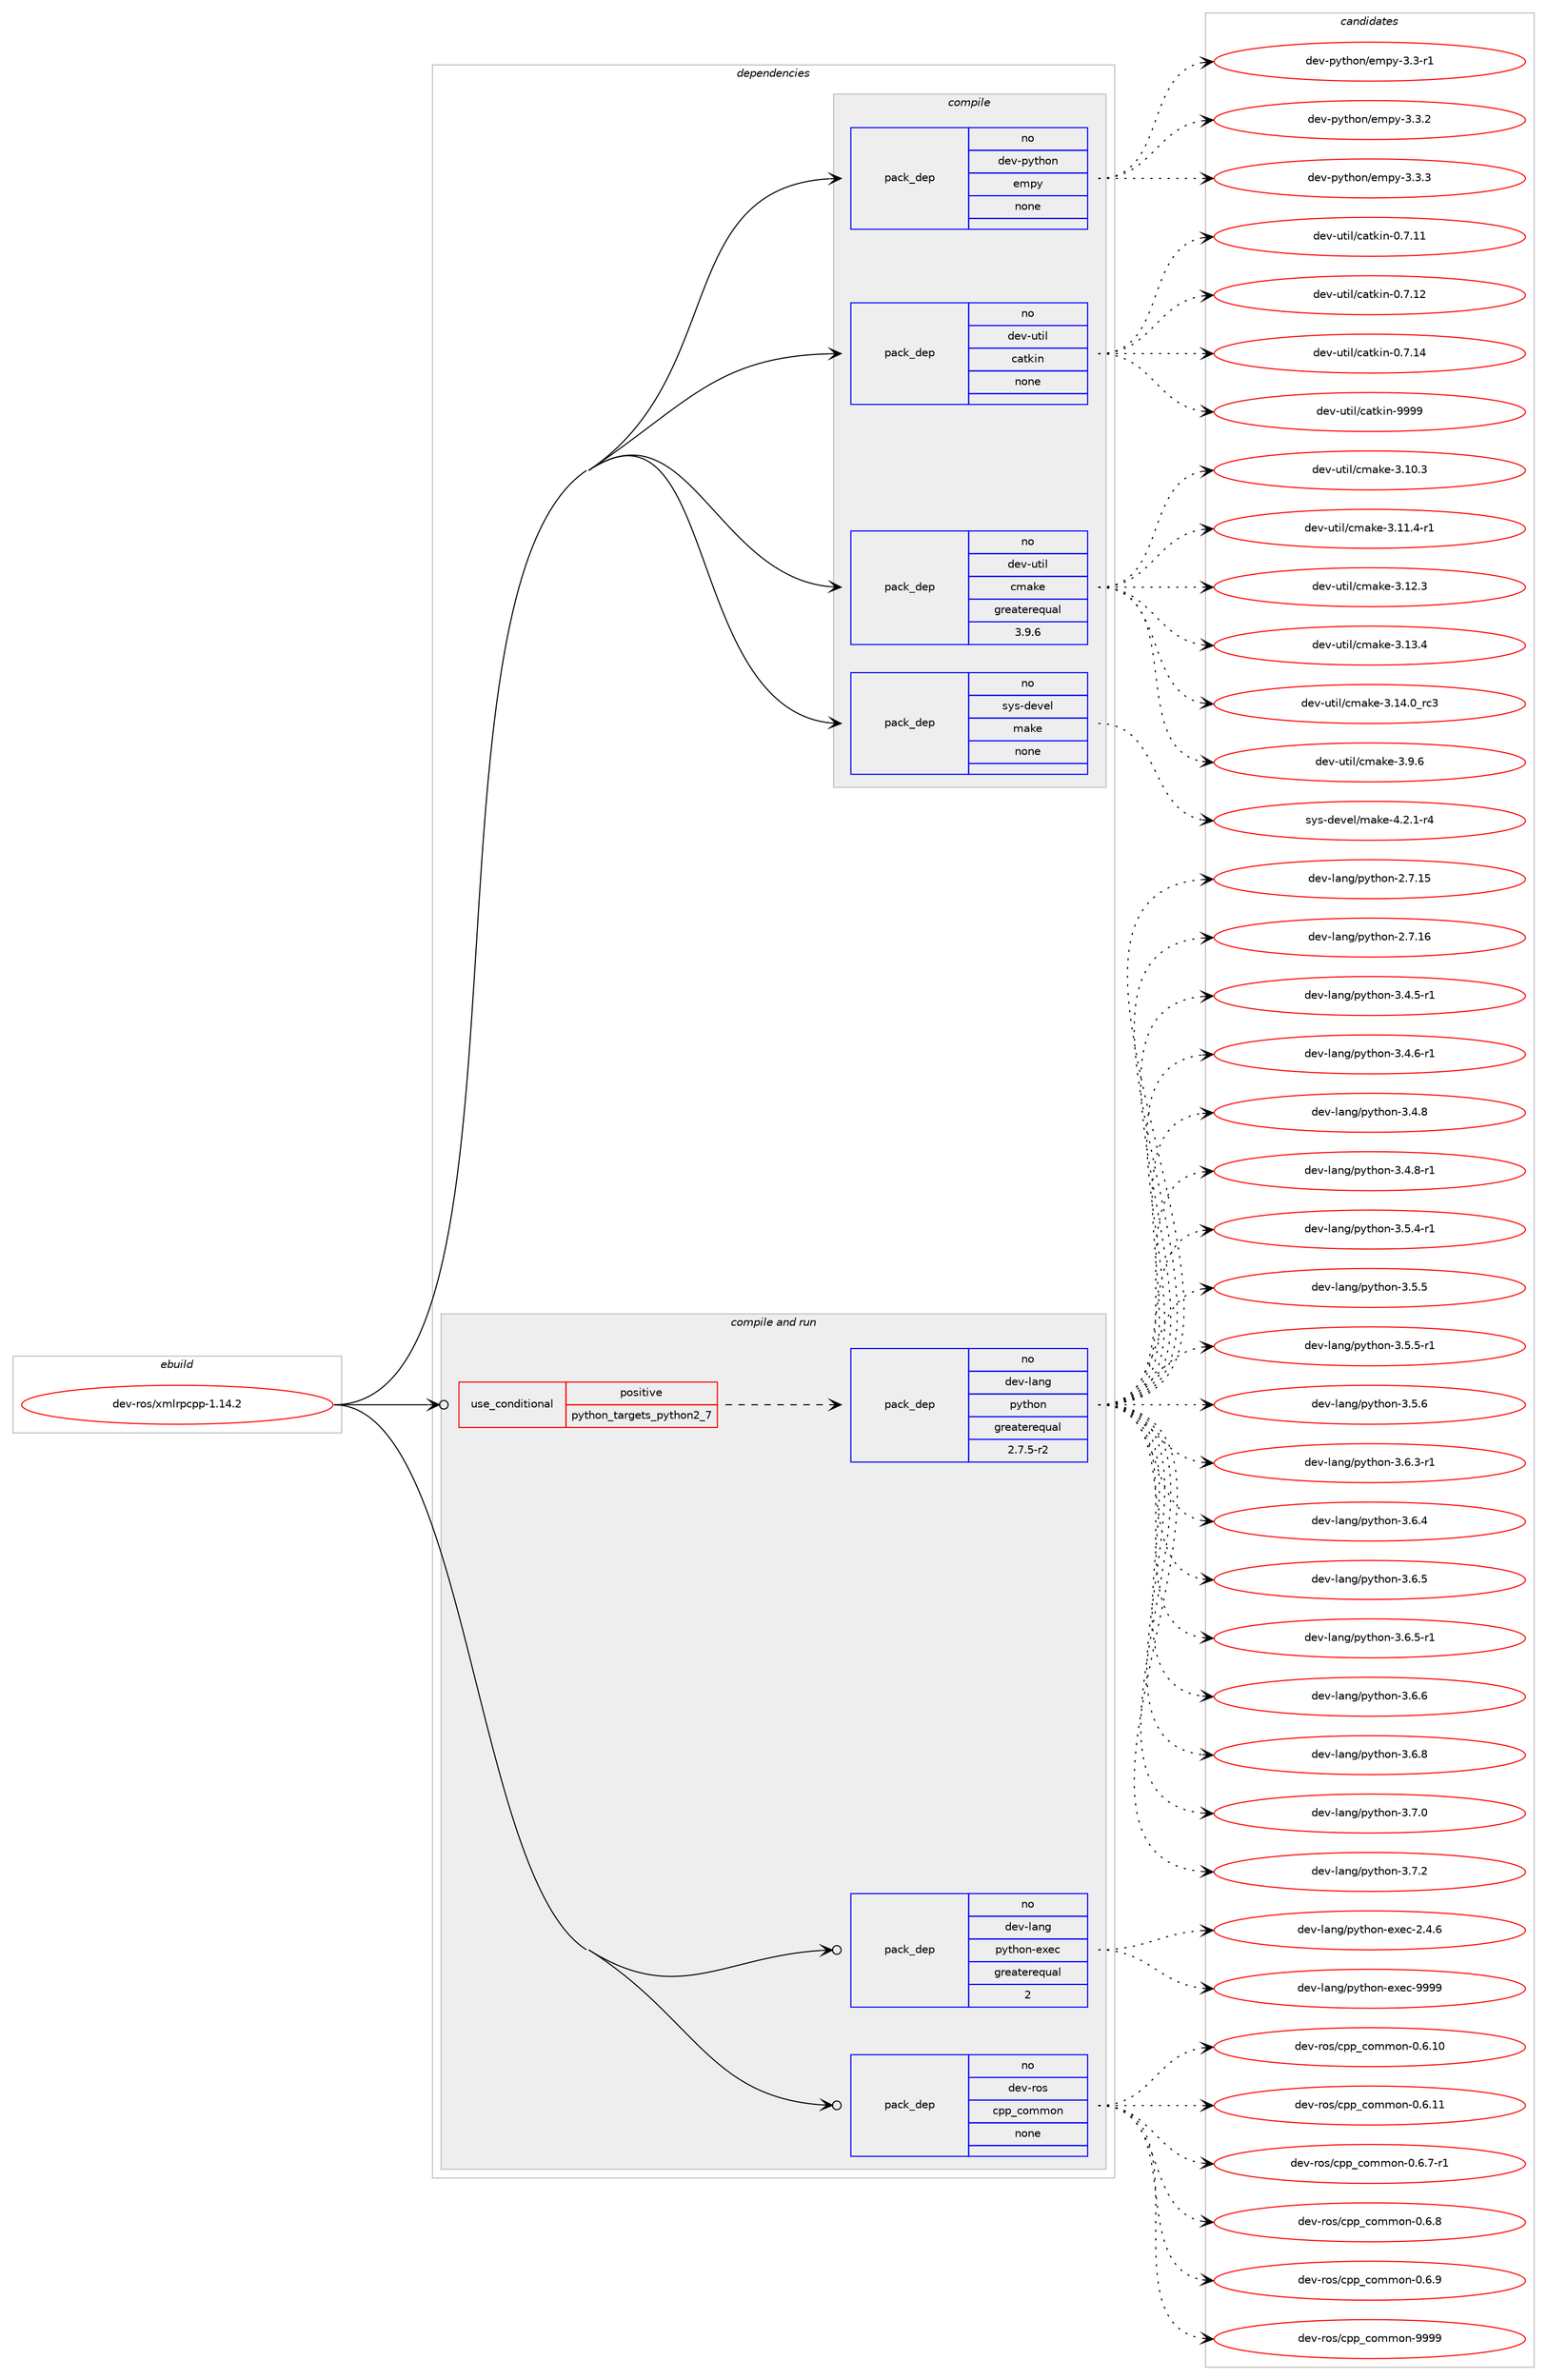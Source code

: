digraph prolog {

# *************
# Graph options
# *************

newrank=true;
concentrate=true;
compound=true;
graph [rankdir=LR,fontname=Helvetica,fontsize=10,ranksep=1.5];#, ranksep=2.5, nodesep=0.2];
edge  [arrowhead=vee];
node  [fontname=Helvetica,fontsize=10];

# **********
# The ebuild
# **********

subgraph cluster_leftcol {
color=gray;
rank=same;
label=<<i>ebuild</i>>;
id [label="dev-ros/xmlrpcpp-1.14.2", color=red, width=4, href="../dev-ros/xmlrpcpp-1.14.2.svg"];
}

# ****************
# The dependencies
# ****************

subgraph cluster_midcol {
color=gray;
label=<<i>dependencies</i>>;
subgraph cluster_compile {
fillcolor="#eeeeee";
style=filled;
label=<<i>compile</i>>;
subgraph pack1062386 {
dependency1477749 [label=<<TABLE BORDER="0" CELLBORDER="1" CELLSPACING="0" CELLPADDING="4" WIDTH="220"><TR><TD ROWSPAN="6" CELLPADDING="30">pack_dep</TD></TR><TR><TD WIDTH="110">no</TD></TR><TR><TD>dev-python</TD></TR><TR><TD>empy</TD></TR><TR><TD>none</TD></TR><TR><TD></TD></TR></TABLE>>, shape=none, color=blue];
}
id:e -> dependency1477749:w [weight=20,style="solid",arrowhead="vee"];
subgraph pack1062387 {
dependency1477750 [label=<<TABLE BORDER="0" CELLBORDER="1" CELLSPACING="0" CELLPADDING="4" WIDTH="220"><TR><TD ROWSPAN="6" CELLPADDING="30">pack_dep</TD></TR><TR><TD WIDTH="110">no</TD></TR><TR><TD>dev-util</TD></TR><TR><TD>catkin</TD></TR><TR><TD>none</TD></TR><TR><TD></TD></TR></TABLE>>, shape=none, color=blue];
}
id:e -> dependency1477750:w [weight=20,style="solid",arrowhead="vee"];
subgraph pack1062388 {
dependency1477751 [label=<<TABLE BORDER="0" CELLBORDER="1" CELLSPACING="0" CELLPADDING="4" WIDTH="220"><TR><TD ROWSPAN="6" CELLPADDING="30">pack_dep</TD></TR><TR><TD WIDTH="110">no</TD></TR><TR><TD>dev-util</TD></TR><TR><TD>cmake</TD></TR><TR><TD>greaterequal</TD></TR><TR><TD>3.9.6</TD></TR></TABLE>>, shape=none, color=blue];
}
id:e -> dependency1477751:w [weight=20,style="solid",arrowhead="vee"];
subgraph pack1062389 {
dependency1477752 [label=<<TABLE BORDER="0" CELLBORDER="1" CELLSPACING="0" CELLPADDING="4" WIDTH="220"><TR><TD ROWSPAN="6" CELLPADDING="30">pack_dep</TD></TR><TR><TD WIDTH="110">no</TD></TR><TR><TD>sys-devel</TD></TR><TR><TD>make</TD></TR><TR><TD>none</TD></TR><TR><TD></TD></TR></TABLE>>, shape=none, color=blue];
}
id:e -> dependency1477752:w [weight=20,style="solid",arrowhead="vee"];
}
subgraph cluster_compileandrun {
fillcolor="#eeeeee";
style=filled;
label=<<i>compile and run</i>>;
subgraph cond391973 {
dependency1477753 [label=<<TABLE BORDER="0" CELLBORDER="1" CELLSPACING="0" CELLPADDING="4"><TR><TD ROWSPAN="3" CELLPADDING="10">use_conditional</TD></TR><TR><TD>positive</TD></TR><TR><TD>python_targets_python2_7</TD></TR></TABLE>>, shape=none, color=red];
subgraph pack1062390 {
dependency1477754 [label=<<TABLE BORDER="0" CELLBORDER="1" CELLSPACING="0" CELLPADDING="4" WIDTH="220"><TR><TD ROWSPAN="6" CELLPADDING="30">pack_dep</TD></TR><TR><TD WIDTH="110">no</TD></TR><TR><TD>dev-lang</TD></TR><TR><TD>python</TD></TR><TR><TD>greaterequal</TD></TR><TR><TD>2.7.5-r2</TD></TR></TABLE>>, shape=none, color=blue];
}
dependency1477753:e -> dependency1477754:w [weight=20,style="dashed",arrowhead="vee"];
}
id:e -> dependency1477753:w [weight=20,style="solid",arrowhead="odotvee"];
subgraph pack1062391 {
dependency1477755 [label=<<TABLE BORDER="0" CELLBORDER="1" CELLSPACING="0" CELLPADDING="4" WIDTH="220"><TR><TD ROWSPAN="6" CELLPADDING="30">pack_dep</TD></TR><TR><TD WIDTH="110">no</TD></TR><TR><TD>dev-lang</TD></TR><TR><TD>python-exec</TD></TR><TR><TD>greaterequal</TD></TR><TR><TD>2</TD></TR></TABLE>>, shape=none, color=blue];
}
id:e -> dependency1477755:w [weight=20,style="solid",arrowhead="odotvee"];
subgraph pack1062392 {
dependency1477756 [label=<<TABLE BORDER="0" CELLBORDER="1" CELLSPACING="0" CELLPADDING="4" WIDTH="220"><TR><TD ROWSPAN="6" CELLPADDING="30">pack_dep</TD></TR><TR><TD WIDTH="110">no</TD></TR><TR><TD>dev-ros</TD></TR><TR><TD>cpp_common</TD></TR><TR><TD>none</TD></TR><TR><TD></TD></TR></TABLE>>, shape=none, color=blue];
}
id:e -> dependency1477756:w [weight=20,style="solid",arrowhead="odotvee"];
}
subgraph cluster_run {
fillcolor="#eeeeee";
style=filled;
label=<<i>run</i>>;
}
}

# **************
# The candidates
# **************

subgraph cluster_choices {
rank=same;
color=gray;
label=<<i>candidates</i>>;

subgraph choice1062386 {
color=black;
nodesep=1;
choice1001011184511212111610411111047101109112121455146514511449 [label="dev-python/empy-3.3-r1", color=red, width=4,href="../dev-python/empy-3.3-r1.svg"];
choice1001011184511212111610411111047101109112121455146514650 [label="dev-python/empy-3.3.2", color=red, width=4,href="../dev-python/empy-3.3.2.svg"];
choice1001011184511212111610411111047101109112121455146514651 [label="dev-python/empy-3.3.3", color=red, width=4,href="../dev-python/empy-3.3.3.svg"];
dependency1477749:e -> choice1001011184511212111610411111047101109112121455146514511449:w [style=dotted,weight="100"];
dependency1477749:e -> choice1001011184511212111610411111047101109112121455146514650:w [style=dotted,weight="100"];
dependency1477749:e -> choice1001011184511212111610411111047101109112121455146514651:w [style=dotted,weight="100"];
}
subgraph choice1062387 {
color=black;
nodesep=1;
choice1001011184511711610510847999711610710511045484655464949 [label="dev-util/catkin-0.7.11", color=red, width=4,href="../dev-util/catkin-0.7.11.svg"];
choice1001011184511711610510847999711610710511045484655464950 [label="dev-util/catkin-0.7.12", color=red, width=4,href="../dev-util/catkin-0.7.12.svg"];
choice1001011184511711610510847999711610710511045484655464952 [label="dev-util/catkin-0.7.14", color=red, width=4,href="../dev-util/catkin-0.7.14.svg"];
choice100101118451171161051084799971161071051104557575757 [label="dev-util/catkin-9999", color=red, width=4,href="../dev-util/catkin-9999.svg"];
dependency1477750:e -> choice1001011184511711610510847999711610710511045484655464949:w [style=dotted,weight="100"];
dependency1477750:e -> choice1001011184511711610510847999711610710511045484655464950:w [style=dotted,weight="100"];
dependency1477750:e -> choice1001011184511711610510847999711610710511045484655464952:w [style=dotted,weight="100"];
dependency1477750:e -> choice100101118451171161051084799971161071051104557575757:w [style=dotted,weight="100"];
}
subgraph choice1062388 {
color=black;
nodesep=1;
choice1001011184511711610510847991099710710145514649484651 [label="dev-util/cmake-3.10.3", color=red, width=4,href="../dev-util/cmake-3.10.3.svg"];
choice10010111845117116105108479910997107101455146494946524511449 [label="dev-util/cmake-3.11.4-r1", color=red, width=4,href="../dev-util/cmake-3.11.4-r1.svg"];
choice1001011184511711610510847991099710710145514649504651 [label="dev-util/cmake-3.12.3", color=red, width=4,href="../dev-util/cmake-3.12.3.svg"];
choice1001011184511711610510847991099710710145514649514652 [label="dev-util/cmake-3.13.4", color=red, width=4,href="../dev-util/cmake-3.13.4.svg"];
choice1001011184511711610510847991099710710145514649524648951149951 [label="dev-util/cmake-3.14.0_rc3", color=red, width=4,href="../dev-util/cmake-3.14.0_rc3.svg"];
choice10010111845117116105108479910997107101455146574654 [label="dev-util/cmake-3.9.6", color=red, width=4,href="../dev-util/cmake-3.9.6.svg"];
dependency1477751:e -> choice1001011184511711610510847991099710710145514649484651:w [style=dotted,weight="100"];
dependency1477751:e -> choice10010111845117116105108479910997107101455146494946524511449:w [style=dotted,weight="100"];
dependency1477751:e -> choice1001011184511711610510847991099710710145514649504651:w [style=dotted,weight="100"];
dependency1477751:e -> choice1001011184511711610510847991099710710145514649514652:w [style=dotted,weight="100"];
dependency1477751:e -> choice1001011184511711610510847991099710710145514649524648951149951:w [style=dotted,weight="100"];
dependency1477751:e -> choice10010111845117116105108479910997107101455146574654:w [style=dotted,weight="100"];
}
subgraph choice1062389 {
color=black;
nodesep=1;
choice1151211154510010111810110847109971071014552465046494511452 [label="sys-devel/make-4.2.1-r4", color=red, width=4,href="../sys-devel/make-4.2.1-r4.svg"];
dependency1477752:e -> choice1151211154510010111810110847109971071014552465046494511452:w [style=dotted,weight="100"];
}
subgraph choice1062390 {
color=black;
nodesep=1;
choice10010111845108971101034711212111610411111045504655464953 [label="dev-lang/python-2.7.15", color=red, width=4,href="../dev-lang/python-2.7.15.svg"];
choice10010111845108971101034711212111610411111045504655464954 [label="dev-lang/python-2.7.16", color=red, width=4,href="../dev-lang/python-2.7.16.svg"];
choice1001011184510897110103471121211161041111104551465246534511449 [label="dev-lang/python-3.4.5-r1", color=red, width=4,href="../dev-lang/python-3.4.5-r1.svg"];
choice1001011184510897110103471121211161041111104551465246544511449 [label="dev-lang/python-3.4.6-r1", color=red, width=4,href="../dev-lang/python-3.4.6-r1.svg"];
choice100101118451089711010347112121116104111110455146524656 [label="dev-lang/python-3.4.8", color=red, width=4,href="../dev-lang/python-3.4.8.svg"];
choice1001011184510897110103471121211161041111104551465246564511449 [label="dev-lang/python-3.4.8-r1", color=red, width=4,href="../dev-lang/python-3.4.8-r1.svg"];
choice1001011184510897110103471121211161041111104551465346524511449 [label="dev-lang/python-3.5.4-r1", color=red, width=4,href="../dev-lang/python-3.5.4-r1.svg"];
choice100101118451089711010347112121116104111110455146534653 [label="dev-lang/python-3.5.5", color=red, width=4,href="../dev-lang/python-3.5.5.svg"];
choice1001011184510897110103471121211161041111104551465346534511449 [label="dev-lang/python-3.5.5-r1", color=red, width=4,href="../dev-lang/python-3.5.5-r1.svg"];
choice100101118451089711010347112121116104111110455146534654 [label="dev-lang/python-3.5.6", color=red, width=4,href="../dev-lang/python-3.5.6.svg"];
choice1001011184510897110103471121211161041111104551465446514511449 [label="dev-lang/python-3.6.3-r1", color=red, width=4,href="../dev-lang/python-3.6.3-r1.svg"];
choice100101118451089711010347112121116104111110455146544652 [label="dev-lang/python-3.6.4", color=red, width=4,href="../dev-lang/python-3.6.4.svg"];
choice100101118451089711010347112121116104111110455146544653 [label="dev-lang/python-3.6.5", color=red, width=4,href="../dev-lang/python-3.6.5.svg"];
choice1001011184510897110103471121211161041111104551465446534511449 [label="dev-lang/python-3.6.5-r1", color=red, width=4,href="../dev-lang/python-3.6.5-r1.svg"];
choice100101118451089711010347112121116104111110455146544654 [label="dev-lang/python-3.6.6", color=red, width=4,href="../dev-lang/python-3.6.6.svg"];
choice100101118451089711010347112121116104111110455146544656 [label="dev-lang/python-3.6.8", color=red, width=4,href="../dev-lang/python-3.6.8.svg"];
choice100101118451089711010347112121116104111110455146554648 [label="dev-lang/python-3.7.0", color=red, width=4,href="../dev-lang/python-3.7.0.svg"];
choice100101118451089711010347112121116104111110455146554650 [label="dev-lang/python-3.7.2", color=red, width=4,href="../dev-lang/python-3.7.2.svg"];
dependency1477754:e -> choice10010111845108971101034711212111610411111045504655464953:w [style=dotted,weight="100"];
dependency1477754:e -> choice10010111845108971101034711212111610411111045504655464954:w [style=dotted,weight="100"];
dependency1477754:e -> choice1001011184510897110103471121211161041111104551465246534511449:w [style=dotted,weight="100"];
dependency1477754:e -> choice1001011184510897110103471121211161041111104551465246544511449:w [style=dotted,weight="100"];
dependency1477754:e -> choice100101118451089711010347112121116104111110455146524656:w [style=dotted,weight="100"];
dependency1477754:e -> choice1001011184510897110103471121211161041111104551465246564511449:w [style=dotted,weight="100"];
dependency1477754:e -> choice1001011184510897110103471121211161041111104551465346524511449:w [style=dotted,weight="100"];
dependency1477754:e -> choice100101118451089711010347112121116104111110455146534653:w [style=dotted,weight="100"];
dependency1477754:e -> choice1001011184510897110103471121211161041111104551465346534511449:w [style=dotted,weight="100"];
dependency1477754:e -> choice100101118451089711010347112121116104111110455146534654:w [style=dotted,weight="100"];
dependency1477754:e -> choice1001011184510897110103471121211161041111104551465446514511449:w [style=dotted,weight="100"];
dependency1477754:e -> choice100101118451089711010347112121116104111110455146544652:w [style=dotted,weight="100"];
dependency1477754:e -> choice100101118451089711010347112121116104111110455146544653:w [style=dotted,weight="100"];
dependency1477754:e -> choice1001011184510897110103471121211161041111104551465446534511449:w [style=dotted,weight="100"];
dependency1477754:e -> choice100101118451089711010347112121116104111110455146544654:w [style=dotted,weight="100"];
dependency1477754:e -> choice100101118451089711010347112121116104111110455146544656:w [style=dotted,weight="100"];
dependency1477754:e -> choice100101118451089711010347112121116104111110455146554648:w [style=dotted,weight="100"];
dependency1477754:e -> choice100101118451089711010347112121116104111110455146554650:w [style=dotted,weight="100"];
}
subgraph choice1062391 {
color=black;
nodesep=1;
choice1001011184510897110103471121211161041111104510112010199455046524654 [label="dev-lang/python-exec-2.4.6", color=red, width=4,href="../dev-lang/python-exec-2.4.6.svg"];
choice10010111845108971101034711212111610411111045101120101994557575757 [label="dev-lang/python-exec-9999", color=red, width=4,href="../dev-lang/python-exec-9999.svg"];
dependency1477755:e -> choice1001011184510897110103471121211161041111104510112010199455046524654:w [style=dotted,weight="100"];
dependency1477755:e -> choice10010111845108971101034711212111610411111045101120101994557575757:w [style=dotted,weight="100"];
}
subgraph choice1062392 {
color=black;
nodesep=1;
choice100101118451141111154799112112959911110910911111045484654464948 [label="dev-ros/cpp_common-0.6.10", color=red, width=4,href="../dev-ros/cpp_common-0.6.10.svg"];
choice100101118451141111154799112112959911110910911111045484654464949 [label="dev-ros/cpp_common-0.6.11", color=red, width=4,href="../dev-ros/cpp_common-0.6.11.svg"];
choice10010111845114111115479911211295991111091091111104548465446554511449 [label="dev-ros/cpp_common-0.6.7-r1", color=red, width=4,href="../dev-ros/cpp_common-0.6.7-r1.svg"];
choice1001011184511411111547991121129599111109109111110454846544656 [label="dev-ros/cpp_common-0.6.8", color=red, width=4,href="../dev-ros/cpp_common-0.6.8.svg"];
choice1001011184511411111547991121129599111109109111110454846544657 [label="dev-ros/cpp_common-0.6.9", color=red, width=4,href="../dev-ros/cpp_common-0.6.9.svg"];
choice10010111845114111115479911211295991111091091111104557575757 [label="dev-ros/cpp_common-9999", color=red, width=4,href="../dev-ros/cpp_common-9999.svg"];
dependency1477756:e -> choice100101118451141111154799112112959911110910911111045484654464948:w [style=dotted,weight="100"];
dependency1477756:e -> choice100101118451141111154799112112959911110910911111045484654464949:w [style=dotted,weight="100"];
dependency1477756:e -> choice10010111845114111115479911211295991111091091111104548465446554511449:w [style=dotted,weight="100"];
dependency1477756:e -> choice1001011184511411111547991121129599111109109111110454846544656:w [style=dotted,weight="100"];
dependency1477756:e -> choice1001011184511411111547991121129599111109109111110454846544657:w [style=dotted,weight="100"];
dependency1477756:e -> choice10010111845114111115479911211295991111091091111104557575757:w [style=dotted,weight="100"];
}
}

}
